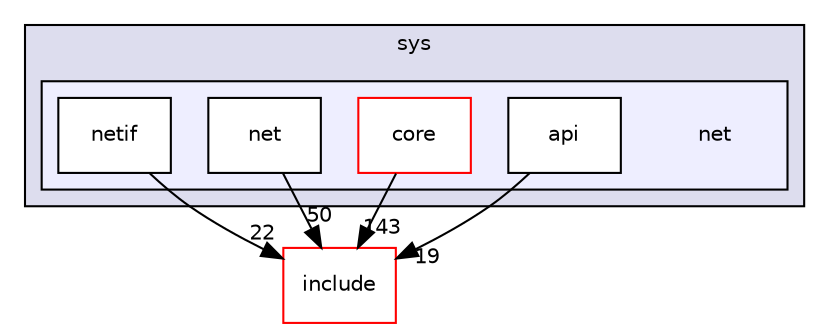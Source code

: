 digraph "C:/Dev/git/UbixOS/sys/net" {
  compound=true
  node [ fontsize="10", fontname="Helvetica"];
  edge [ labelfontsize="10", labelfontname="Helvetica"];
  subgraph clusterdir_6ec99f6d7d5182ba8913209ab70c9f18 {
    graph [ bgcolor="#ddddee", pencolor="black", label="sys" fontname="Helvetica", fontsize="10", URL="dir_6ec99f6d7d5182ba8913209ab70c9f18.html"]
  subgraph clusterdir_6ed706464e1919433e32bb89560817da {
    graph [ bgcolor="#eeeeff", pencolor="black", label="" URL="dir_6ed706464e1919433e32bb89560817da.html"];
    dir_6ed706464e1919433e32bb89560817da [shape=plaintext label="net"];
    dir_e16ebb3f6c4e83da2215a82440c6e7b3 [shape=box label="api" color="black" fillcolor="white" style="filled" URL="dir_e16ebb3f6c4e83da2215a82440c6e7b3.html"];
    dir_cd4906596c0f2eb6dae79633ab001247 [shape=box label="core" color="red" fillcolor="white" style="filled" URL="dir_cd4906596c0f2eb6dae79633ab001247.html"];
    dir_ef132642d4e2dd99b12ba6961727de4f [shape=box label="net" color="black" fillcolor="white" style="filled" URL="dir_ef132642d4e2dd99b12ba6961727de4f.html"];
    dir_674cfa2aa5c4f20e1e28b60514329d0f [shape=box label="netif" color="black" fillcolor="white" style="filled" URL="dir_674cfa2aa5c4f20e1e28b60514329d0f.html"];
  }
  }
  dir_d1be8160e739b6eed1f7843efdbae1b3 [shape=box label="include" fillcolor="white" style="filled" color="red" URL="dir_d1be8160e739b6eed1f7843efdbae1b3.html"];
  dir_674cfa2aa5c4f20e1e28b60514329d0f->dir_d1be8160e739b6eed1f7843efdbae1b3 [headlabel="22", labeldistance=1.5 headhref="dir_000060_000019.html"];
  dir_cd4906596c0f2eb6dae79633ab001247->dir_d1be8160e739b6eed1f7843efdbae1b3 [headlabel="143", labeldistance=1.5 headhref="dir_000056_000019.html"];
  dir_e16ebb3f6c4e83da2215a82440c6e7b3->dir_d1be8160e739b6eed1f7843efdbae1b3 [headlabel="19", labeldistance=1.5 headhref="dir_000055_000019.html"];
  dir_ef132642d4e2dd99b12ba6961727de4f->dir_d1be8160e739b6eed1f7843efdbae1b3 [headlabel="50", labeldistance=1.5 headhref="dir_000057_000019.html"];
}
